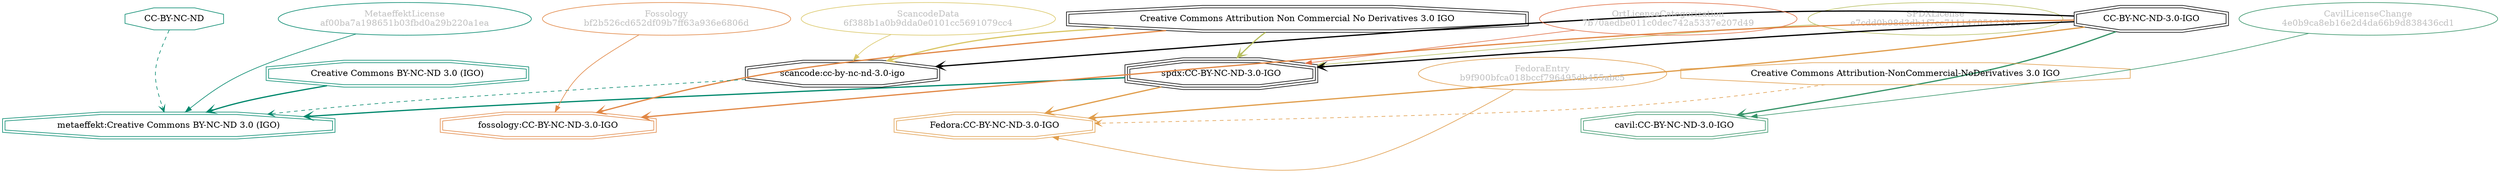strict digraph {
    node [shape=box];
    graph [splines=curved];
    924 [label="SPDXLicense\ne7cdd0b98d3db1f7cc7111470512332c"
        ,fontcolor=gray
        ,color="#b8bf62"
        ,fillcolor="beige;1"
        ,shape=ellipse];
    925 [label="spdx:CC-BY-NC-ND-3.0-IGO"
        ,shape=tripleoctagon];
    926 [label="CC-BY-NC-ND-3.0-IGO"
        ,shape=doubleoctagon];
    927 [label="Creative Commons Attribution Non Commercial No Derivatives 3.0 IGO"
        ,shape=doubleoctagon];
    6121 [label="FedoraEntry\nb9f900bfca018bccf796495db455abc5"
         ,fontcolor=gray
         ,color="#e09d4b"
         ,fillcolor="beige;1"
         ,shape=ellipse];
    6122 [label="Fedora:CC-BY-NC-ND-3.0-IGO"
         ,color="#e09d4b"
         ,shape=doubleoctagon];
    6123 [label="Creative Commons Attribution-NonCommercial-NoDerivatives 3.0 IGO"
         ,color="#e09d4b"
         ,shape=octagon];
    13350 [label="ScancodeData\n6f388b1a0b9dda0e0101cc5691079cc4"
          ,fontcolor=gray
          ,color="#dac767"
          ,fillcolor="beige;1"
          ,shape=ellipse];
    13351 [label="scancode:cc-by-nc-nd-3.0-igo"
          ,shape=doubleoctagon];
    28088 [label="Fossology\nbf2b526cd652df09b7ff63a936e6806d"
          ,fontcolor=gray
          ,color="#e18745"
          ,fillcolor="beige;1"
          ,shape=ellipse];
    28089 [label="fossology:CC-BY-NC-ND-3.0-IGO"
          ,color="#e18745"
          ,shape=doubleoctagon];
    28584 [label="OrtLicenseCategorization\n7b70aedbe011c0dec742a5337e207d49"
          ,fontcolor=gray
          ,color="#e06f45"
          ,fillcolor="beige;1"
          ,shape=ellipse];
    36575 [label="CavilLicenseChange\n4e0b9ca8eb16e2d4da66b9d838436cd1"
          ,fontcolor=gray
          ,color="#379469"
          ,fillcolor="beige;1"
          ,shape=ellipse];
    36576 [label="cavil:CC-BY-NC-ND-3.0-IGO"
          ,color="#379469"
          ,shape=doubleoctagon];
    40205 [label="CC-BY-NC-ND"
          ,color="#00876c"
          ,shape=octagon];
    40210 [label="MetaeffektLicense\naf00ba7a198651b03fbd0a29b220a1ea"
          ,fontcolor=gray
          ,color="#00876c"
          ,fillcolor="beige;1"
          ,shape=ellipse];
    40211 [label="metaeffekt:Creative Commons BY-NC-ND 3.0 (IGO)"
          ,color="#00876c"
          ,shape=doubleoctagon];
    40212 [label="Creative Commons BY-NC-ND 3.0 (IGO)"
          ,color="#00876c"
          ,shape=doubleoctagon];
    924 -> 925 [weight=0.5
               ,color="#b8bf62"];
    925 -> 6122 [style=bold
                ,arrowhead=vee
                ,weight=0.7
                ,color="#e09d4b"];
    925 -> 40211 [style=bold
                 ,arrowhead=vee
                 ,weight=0.7
                 ,color="#00876c"];
    926 -> 925 [style=bold
               ,arrowhead=vee
               ,weight=0.7];
    926 -> 6122 [style=bold
                ,arrowhead=vee
                ,weight=0.7
                ,color="#e09d4b"];
    926 -> 13351 [style=bold
                 ,arrowhead=vee
                 ,weight=0.7];
    926 -> 28089 [style=bold
                 ,arrowhead=vee
                 ,weight=0.7
                 ,color="#e18745"];
    926 -> 36576 [style=bold
                 ,arrowhead=vee
                 ,weight=0.7
                 ,color="#379469"];
    926 -> 36576 [style=bold
                 ,arrowhead=vee
                 ,weight=0.7
                 ,color="#379469"];
    927 -> 925 [style=bold
               ,arrowhead=vee
               ,weight=0.7
               ,color="#b8bf62"];
    927 -> 13351 [style=bold
                 ,arrowhead=vee
                 ,weight=0.7
                 ,color="#dac767"];
    927 -> 28089 [style=bold
                 ,arrowhead=vee
                 ,weight=0.7
                 ,color="#e18745"];
    6121 -> 6122 [weight=0.5
                 ,color="#e09d4b"];
    6123 -> 6122 [style=dashed
                 ,arrowhead=vee
                 ,weight=0.5
                 ,color="#e09d4b"];
    13350 -> 13351 [weight=0.5
                   ,color="#dac767"];
    13351 -> 40211 [style=dashed
                   ,arrowhead=vee
                   ,weight=0.5
                   ,color="#00876c"];
    28088 -> 28089 [weight=0.5
                   ,color="#e18745"];
    28584 -> 925 [weight=0.5
                 ,color="#e06f45"];
    36575 -> 36576 [weight=0.5
                   ,color="#379469"];
    40205 -> 40211 [style=dashed
                   ,arrowhead=vee
                   ,weight=0.5
                   ,color="#00876c"];
    40210 -> 40211 [weight=0.5
                   ,color="#00876c"];
    40212 -> 40211 [style=bold
                   ,arrowhead=vee
                   ,weight=0.7
                   ,color="#00876c"];
    40212 -> 40211 [style=bold
                   ,arrowhead=vee
                   ,weight=0.7
                   ,color="#00876c"];
}

